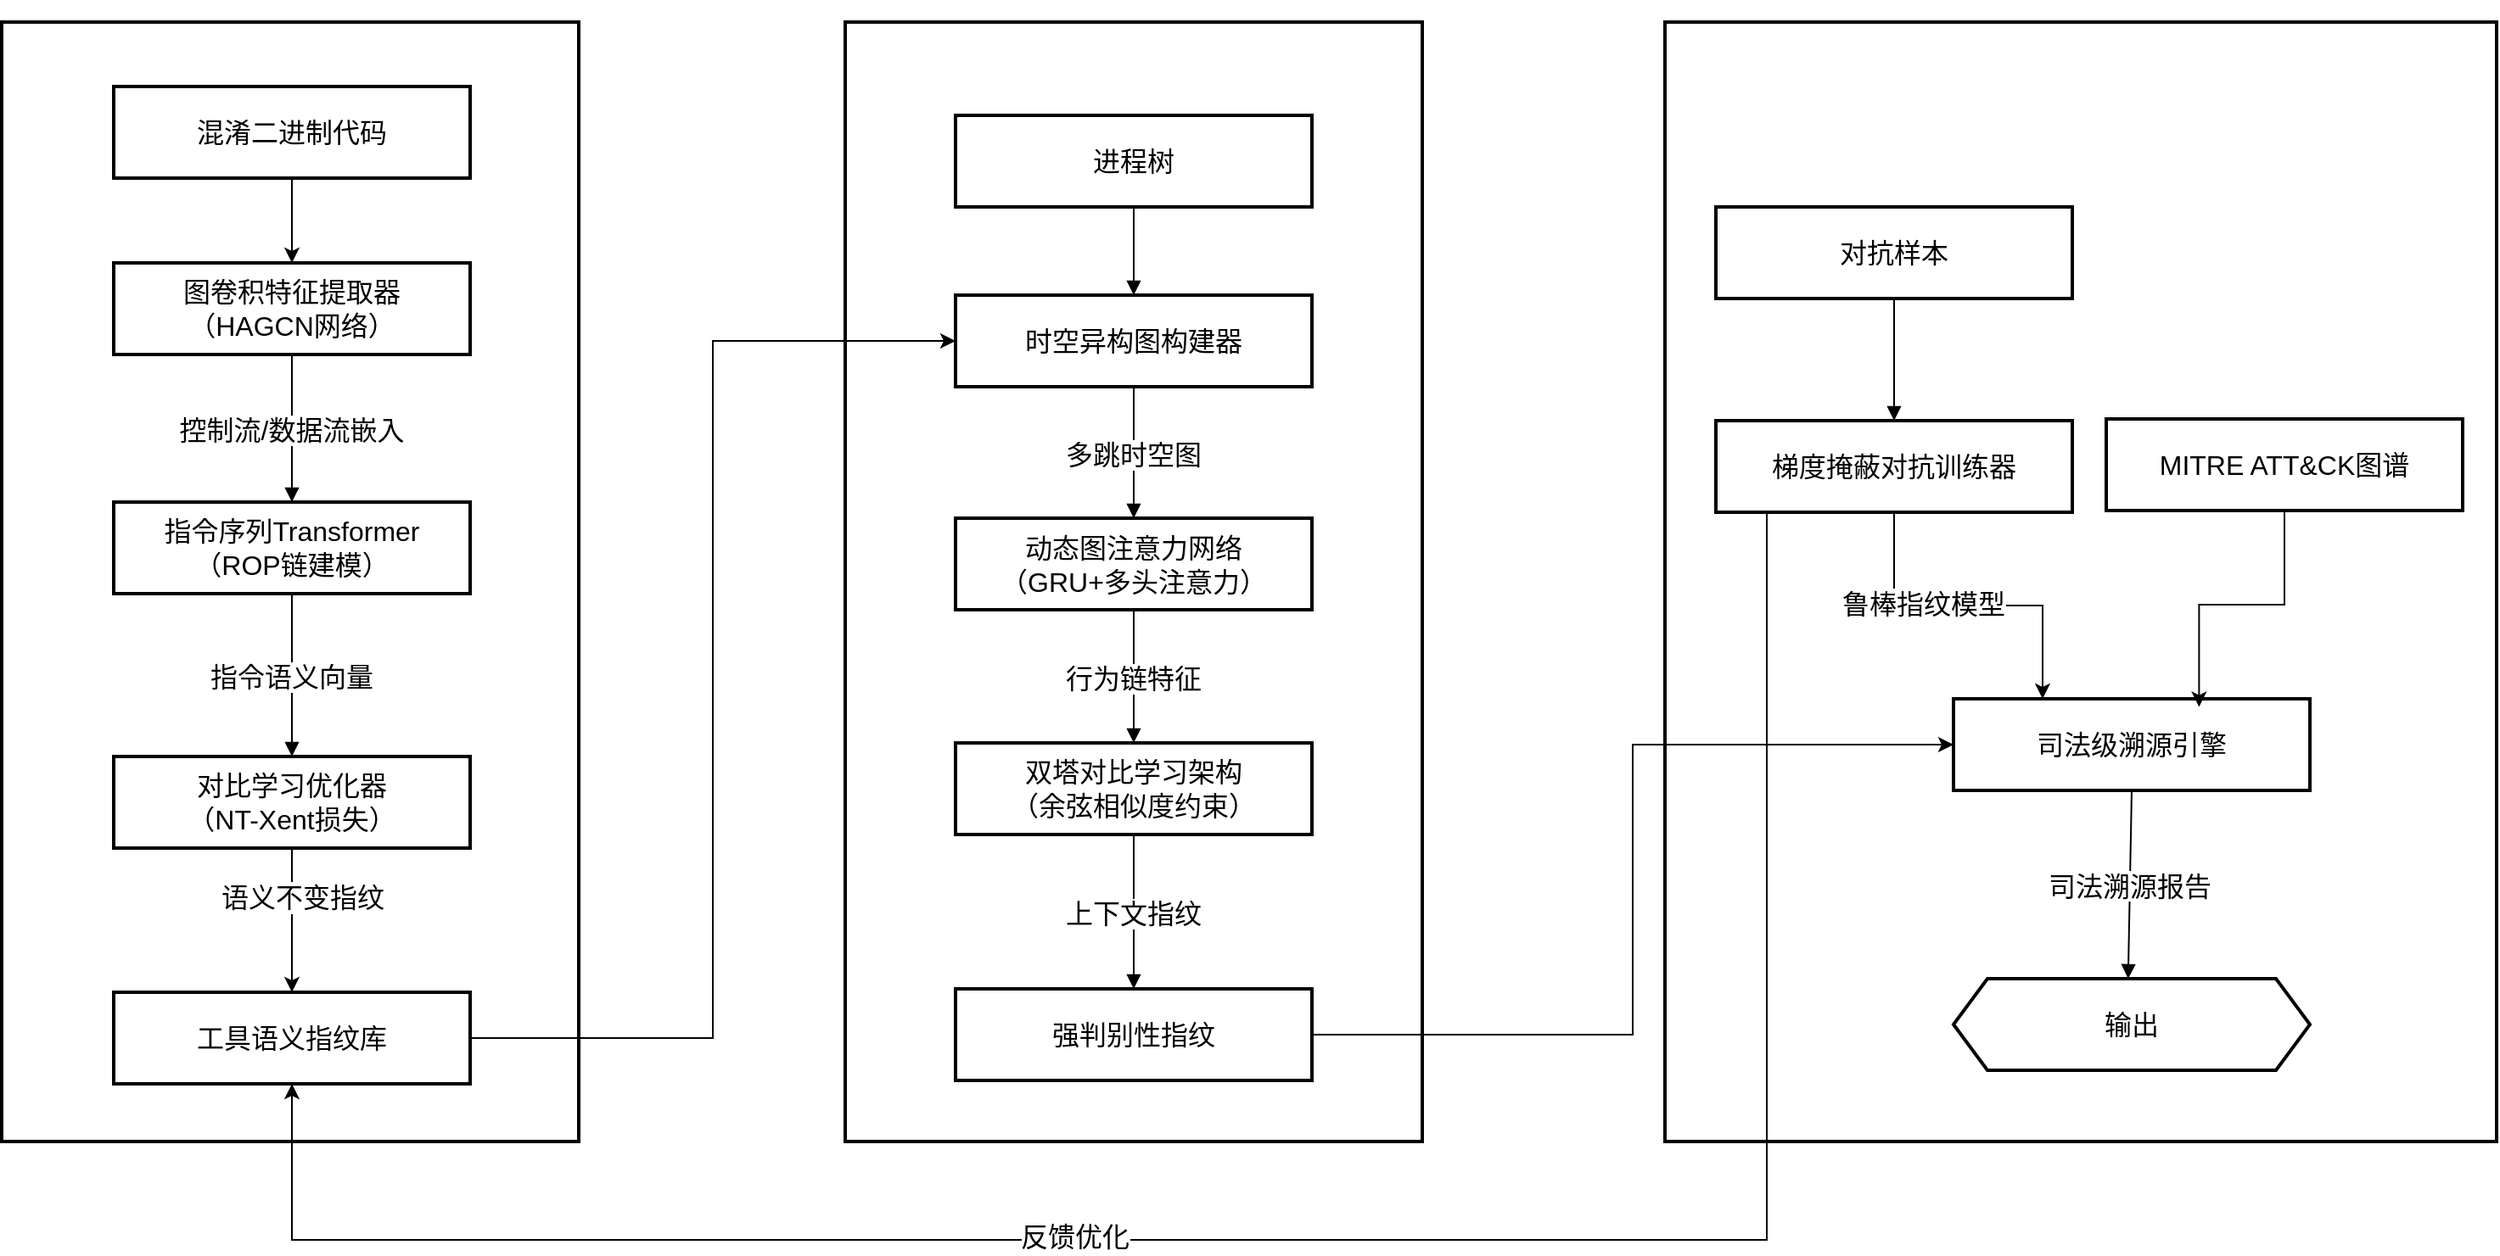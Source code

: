 <mxfile version="26.1.0">
  <diagram name="第 1 页" id="5RPhW2Jj_3Qy2inbSfef">
    <mxGraphModel dx="1404" dy="1690" grid="0" gridSize="10" guides="1" tooltips="1" connect="1" arrows="1" fold="1" page="0" pageScale="1" pageWidth="827" pageHeight="1169" background="none" math="0" shadow="0">
      <root>
        <mxCell id="0" />
        <mxCell id="1" parent="0" />
        <mxCell id="kTAInymMW0h2QGbCLt8H-1" value="" style="whiteSpace=wrap;strokeWidth=2;fontSize=16;" vertex="1" parent="1">
          <mxGeometry x="1590" y="-288" width="490" height="660" as="geometry" />
        </mxCell>
        <mxCell id="kTAInymMW0h2QGbCLt8H-2" value="" style="whiteSpace=wrap;strokeWidth=2;fontSize=16;" vertex="1" parent="1">
          <mxGeometry x="1107" y="-288" width="340" height="660" as="geometry" />
        </mxCell>
        <mxCell id="kTAInymMW0h2QGbCLt8H-3" value="" style="whiteSpace=wrap;strokeWidth=2;fontSize=16;" vertex="1" parent="1">
          <mxGeometry x="610" y="-288" width="340" height="660" as="geometry" />
        </mxCell>
        <mxCell id="kTAInymMW0h2QGbCLt8H-80" style="edgeStyle=orthogonalEdgeStyle;rounded=0;orthogonalLoop=1;jettySize=auto;html=1;fontSize=16;" edge="1" parent="1" source="kTAInymMW0h2QGbCLt8H-4" target="kTAInymMW0h2QGbCLt8H-5">
          <mxGeometry relative="1" as="geometry" />
        </mxCell>
        <mxCell id="kTAInymMW0h2QGbCLt8H-4" value="混淆二进制代码" style="whiteSpace=wrap;strokeWidth=2;fontSize=16;" vertex="1" parent="1">
          <mxGeometry x="676" y="-250" width="210" height="54" as="geometry" />
        </mxCell>
        <mxCell id="kTAInymMW0h2QGbCLt8H-5" value="图卷积特征提取器&#xa;（HAGCN网络）" style="whiteSpace=wrap;strokeWidth=2;fontSize=16;" vertex="1" parent="1">
          <mxGeometry x="676" y="-146" width="210" height="54" as="geometry" />
        </mxCell>
        <mxCell id="kTAInymMW0h2QGbCLt8H-6" value="指令序列Transformer&#xa;（ROP链建模）" style="whiteSpace=wrap;strokeWidth=2;fontSize=16;" vertex="1" parent="1">
          <mxGeometry x="676" y="-5" width="210" height="54" as="geometry" />
        </mxCell>
        <mxCell id="kTAInymMW0h2QGbCLt8H-65" value="" style="edgeStyle=orthogonalEdgeStyle;rounded=0;orthogonalLoop=1;jettySize=auto;html=1;fontSize=16;" edge="1" parent="1" source="kTAInymMW0h2QGbCLt8H-7" target="kTAInymMW0h2QGbCLt8H-8">
          <mxGeometry relative="1" as="geometry" />
        </mxCell>
        <mxCell id="kTAInymMW0h2QGbCLt8H-66" value="语义不变指纹" style="edgeLabel;html=1;align=center;verticalAlign=middle;resizable=0;points=[];fontSize=16;" vertex="1" connectable="0" parent="kTAInymMW0h2QGbCLt8H-65">
          <mxGeometry x="-0.307" y="6" relative="1" as="geometry">
            <mxPoint y="-1" as="offset" />
          </mxGeometry>
        </mxCell>
        <mxCell id="kTAInymMW0h2QGbCLt8H-7" value="对比学习优化器&#xa;（NT-Xent损失）" style="whiteSpace=wrap;strokeWidth=2;fontSize=16;" vertex="1" parent="1">
          <mxGeometry x="676" y="145" width="210" height="54" as="geometry" />
        </mxCell>
        <mxCell id="kTAInymMW0h2QGbCLt8H-71" style="edgeStyle=orthogonalEdgeStyle;rounded=0;orthogonalLoop=1;jettySize=auto;html=1;entryX=0;entryY=0.5;entryDx=0;entryDy=0;fontSize=16;" edge="1" parent="1" source="kTAInymMW0h2QGbCLt8H-8" target="kTAInymMW0h2QGbCLt8H-10">
          <mxGeometry relative="1" as="geometry" />
        </mxCell>
        <mxCell id="kTAInymMW0h2QGbCLt8H-8" value="工具语义指纹库" style="whiteSpace=wrap;strokeWidth=2;fontSize=16;" vertex="1" parent="1">
          <mxGeometry x="676" y="284" width="210" height="54" as="geometry" />
        </mxCell>
        <mxCell id="kTAInymMW0h2QGbCLt8H-9" value="进程树" style="whiteSpace=wrap;strokeWidth=2;fontSize=16;" vertex="1" parent="1">
          <mxGeometry x="1172" y="-233" width="210" height="54" as="geometry" />
        </mxCell>
        <mxCell id="kTAInymMW0h2QGbCLt8H-10" value="时空异构图构建器" style="whiteSpace=wrap;strokeWidth=2;fontSize=16;" vertex="1" parent="1">
          <mxGeometry x="1172" y="-127" width="210" height="54" as="geometry" />
        </mxCell>
        <mxCell id="kTAInymMW0h2QGbCLt8H-11" value="动态图注意力网络&#xa;（GRU+多头注意力）" style="whiteSpace=wrap;strokeWidth=2;fontSize=16;" vertex="1" parent="1">
          <mxGeometry x="1172" y="4.5" width="210" height="54" as="geometry" />
        </mxCell>
        <mxCell id="kTAInymMW0h2QGbCLt8H-12" value="双塔对比学习架构&#xa;（余弦相似度约束）" style="whiteSpace=wrap;strokeWidth=2;fontSize=16;" vertex="1" parent="1">
          <mxGeometry x="1172" y="137" width="210" height="54" as="geometry" />
        </mxCell>
        <mxCell id="kTAInymMW0h2QGbCLt8H-81" style="edgeStyle=orthogonalEdgeStyle;rounded=0;orthogonalLoop=1;jettySize=auto;html=1;entryX=0;entryY=0.5;entryDx=0;entryDy=0;fontSize=16;" edge="1" parent="1" source="kTAInymMW0h2QGbCLt8H-13" target="kTAInymMW0h2QGbCLt8H-16">
          <mxGeometry relative="1" as="geometry" />
        </mxCell>
        <mxCell id="kTAInymMW0h2QGbCLt8H-13" value="强判别性指纹" style="whiteSpace=wrap;strokeWidth=2;fontSize=16;" vertex="1" parent="1">
          <mxGeometry x="1172" y="282" width="210" height="54" as="geometry" />
        </mxCell>
        <mxCell id="kTAInymMW0h2QGbCLt8H-14" value="对抗样本" style="whiteSpace=wrap;strokeWidth=2;fontSize=16;" vertex="1" parent="1">
          <mxGeometry x="1620" y="-179" width="210" height="54" as="geometry" />
        </mxCell>
        <mxCell id="kTAInymMW0h2QGbCLt8H-62" style="edgeStyle=orthogonalEdgeStyle;rounded=0;orthogonalLoop=1;jettySize=auto;html=1;exitX=0.5;exitY=1;exitDx=0;exitDy=0;fontSize=16;entryX=0.25;entryY=0;entryDx=0;entryDy=0;" edge="1" parent="1" source="kTAInymMW0h2QGbCLt8H-15" target="kTAInymMW0h2QGbCLt8H-16">
          <mxGeometry relative="1" as="geometry" />
        </mxCell>
        <mxCell id="kTAInymMW0h2QGbCLt8H-63" value="鲁棒指纹模型" style="edgeLabel;html=1;align=center;verticalAlign=middle;resizable=0;points=[];fontSize=16;" vertex="1" connectable="0" parent="kTAInymMW0h2QGbCLt8H-62">
          <mxGeometry x="-0.27" y="1" relative="1" as="geometry">
            <mxPoint as="offset" />
          </mxGeometry>
        </mxCell>
        <mxCell id="kTAInymMW0h2QGbCLt8H-82" style="edgeStyle=orthogonalEdgeStyle;rounded=0;orthogonalLoop=1;jettySize=auto;html=1;entryX=0.5;entryY=1;entryDx=0;entryDy=0;fontSize=16;" edge="1" parent="1" source="kTAInymMW0h2QGbCLt8H-15" target="kTAInymMW0h2QGbCLt8H-8">
          <mxGeometry relative="1" as="geometry">
            <Array as="points">
              <mxPoint x="1650" y="430" />
              <mxPoint x="781" y="430" />
            </Array>
          </mxGeometry>
        </mxCell>
        <mxCell id="kTAInymMW0h2QGbCLt8H-84" value="反馈优化" style="edgeLabel;html=1;align=center;verticalAlign=middle;resizable=0;points=[];fontSize=16;" vertex="1" connectable="0" parent="kTAInymMW0h2QGbCLt8H-82">
          <mxGeometry x="0.205" y="-2" relative="1" as="geometry">
            <mxPoint as="offset" />
          </mxGeometry>
        </mxCell>
        <mxCell id="kTAInymMW0h2QGbCLt8H-15" value="梯度掩蔽对抗训练器" style="whiteSpace=wrap;strokeWidth=2;fontSize=16;" vertex="1" parent="1">
          <mxGeometry x="1620" y="-53" width="210" height="54" as="geometry" />
        </mxCell>
        <mxCell id="kTAInymMW0h2QGbCLt8H-16" value="司法级溯源引擎" style="whiteSpace=wrap;strokeWidth=2;fontSize=16;" vertex="1" parent="1">
          <mxGeometry x="1760" y="111" width="210" height="54" as="geometry" />
        </mxCell>
        <mxCell id="kTAInymMW0h2QGbCLt8H-17" value="输出" style="shape=hexagon;perimeter=hexagonPerimeter2;fixedSize=1;strokeWidth=2;whiteSpace=wrap;fontSize=16;" vertex="1" parent="1">
          <mxGeometry x="1760" y="276" width="210" height="54" as="geometry" />
        </mxCell>
        <mxCell id="kTAInymMW0h2QGbCLt8H-18" value="MITRE ATT&amp;CK图谱" style="whiteSpace=wrap;strokeWidth=2;fontSize=16;" vertex="1" parent="1">
          <mxGeometry x="1850" y="-54" width="210" height="54" as="geometry" />
        </mxCell>
        <mxCell id="kTAInymMW0h2QGbCLt8H-19" value="" style="whiteSpace=wrap;strokeWidth=2;fontSize=16;" vertex="1" parent="1">
          <mxGeometry x="1001" y="128" as="geometry" />
        </mxCell>
        <mxCell id="kTAInymMW0h2QGbCLt8H-20" value="" style="whiteSpace=wrap;strokeWidth=2;fontSize=16;" vertex="1" parent="1">
          <mxGeometry x="1032" y="254" as="geometry" />
        </mxCell>
        <mxCell id="kTAInymMW0h2QGbCLt8H-21" value="" style="whiteSpace=wrap;strokeWidth=2;fontSize=16;" vertex="1" parent="1">
          <mxGeometry x="861" y="159" as="geometry" />
        </mxCell>
        <mxCell id="kTAInymMW0h2QGbCLt8H-22" value="" style="whiteSpace=wrap;strokeWidth=2;fontSize=16;" vertex="1" parent="1">
          <mxGeometry x="892" y="311" as="geometry" />
        </mxCell>
        <mxCell id="kTAInymMW0h2QGbCLt8H-23" value="" style="whiteSpace=wrap;strokeWidth=2;fontSize=16;" vertex="1" parent="1">
          <mxGeometry x="726" y="311" as="geometry" />
        </mxCell>
        <mxCell id="kTAInymMW0h2QGbCLt8H-24" value="" style="whiteSpace=wrap;strokeWidth=2;fontSize=16;" vertex="1" parent="1">
          <mxGeometry x="1289" y="-300" as="geometry" />
        </mxCell>
        <mxCell id="kTAInymMW0h2QGbCLt8H-25" value="" style="whiteSpace=wrap;strokeWidth=2;fontSize=16;" vertex="1" parent="1">
          <mxGeometry x="1400" y="178" as="geometry" />
        </mxCell>
        <mxCell id="kTAInymMW0h2QGbCLt8H-26" value="" style="whiteSpace=wrap;strokeWidth=2;fontSize=16;" vertex="1" parent="1">
          <mxGeometry x="1441" y="305" as="geometry" />
        </mxCell>
        <mxCell id="kTAInymMW0h2QGbCLt8H-27" value="" style="whiteSpace=wrap;strokeWidth=2;fontSize=16;" vertex="1" parent="1">
          <mxGeometry x="1241" y="305" as="geometry" />
        </mxCell>
        <mxCell id="kTAInymMW0h2QGbCLt8H-28" value="" style="whiteSpace=wrap;strokeWidth=2;fontSize=16;" vertex="1" parent="1">
          <mxGeometry x="1280" y="431" as="geometry" />
        </mxCell>
        <mxCell id="kTAInymMW0h2QGbCLt8H-30" value="控制流/数据流嵌入" style="startArrow=none;endArrow=block;exitX=0.5;exitY=1;entryX=0.5;entryY=0;rounded=0;exitDx=0;exitDy=0;fontSize=16;entryDx=0;entryDy=0;" edge="1" parent="1" source="kTAInymMW0h2QGbCLt8H-5" target="kTAInymMW0h2QGbCLt8H-6">
          <mxGeometry relative="1" as="geometry" />
        </mxCell>
        <mxCell id="kTAInymMW0h2QGbCLt8H-31" value="指令语义向量" style="curved=1;startArrow=none;endArrow=block;exitX=0.5;exitY=1;entryX=0.5;entryY=0.01;rounded=0;exitDx=0;exitDy=0;fontSize=16;" edge="1" parent="1" source="kTAInymMW0h2QGbCLt8H-6" target="kTAInymMW0h2QGbCLt8H-7">
          <mxGeometry relative="1" as="geometry">
            <Array as="points" />
          </mxGeometry>
        </mxCell>
        <mxCell id="kTAInymMW0h2QGbCLt8H-42" value="" style="curved=1;startArrow=none;endArrow=block;exitX=0.5;exitY=1;entryX=0.5;entryY=-0.01;rounded=0;fontSize=16;" edge="1" parent="1" source="kTAInymMW0h2QGbCLt8H-9" target="kTAInymMW0h2QGbCLt8H-10">
          <mxGeometry relative="1" as="geometry">
            <Array as="points" />
          </mxGeometry>
        </mxCell>
        <mxCell id="kTAInymMW0h2QGbCLt8H-43" value="多跳时空图" style="curved=1;startArrow=none;endArrow=block;exitX=0.5;exitY=0.99;entryX=0.5;entryY=0.01;rounded=0;fontSize=16;" edge="1" parent="1" source="kTAInymMW0h2QGbCLt8H-10" target="kTAInymMW0h2QGbCLt8H-11">
          <mxGeometry relative="1" as="geometry">
            <Array as="points" />
          </mxGeometry>
        </mxCell>
        <mxCell id="kTAInymMW0h2QGbCLt8H-44" value="行为链特征" style="startArrow=none;endArrow=block;exitX=0.5;exitY=1;entryX=0.5;entryY=0;rounded=0;fontSize=16;exitDx=0;exitDy=0;" edge="1" parent="1" source="kTAInymMW0h2QGbCLt8H-11" target="kTAInymMW0h2QGbCLt8H-12">
          <mxGeometry relative="1" as="geometry" />
        </mxCell>
        <mxCell id="kTAInymMW0h2QGbCLt8H-45" value="上下文指纹" style="startArrow=none;endArrow=block;exitX=0.5;exitY=1;entryX=0.5;entryY=-0.01;rounded=0;fontSize=16;exitDx=0;exitDy=0;" edge="1" parent="1" source="kTAInymMW0h2QGbCLt8H-12" target="kTAInymMW0h2QGbCLt8H-13">
          <mxGeometry relative="1" as="geometry" />
        </mxCell>
        <mxCell id="kTAInymMW0h2QGbCLt8H-52" value="" style="curved=1;startArrow=none;endArrow=block;exitX=0.5;exitY=0.99;entryX=0.5;entryY=0.01;rounded=0;fontSize=16;" edge="1" parent="1" source="kTAInymMW0h2QGbCLt8H-14" target="kTAInymMW0h2QGbCLt8H-15">
          <mxGeometry relative="1" as="geometry">
            <Array as="points" />
          </mxGeometry>
        </mxCell>
        <mxCell id="kTAInymMW0h2QGbCLt8H-54" value="司法溯源报告" style="curved=1;startArrow=none;endArrow=block;exitX=0.5;exitY=1.01;entryX=0.49;entryY=0;rounded=0;fontSize=16;" edge="1" parent="1" source="kTAInymMW0h2QGbCLt8H-16" target="kTAInymMW0h2QGbCLt8H-17">
          <mxGeometry relative="1" as="geometry">
            <Array as="points" />
          </mxGeometry>
        </mxCell>
        <mxCell id="kTAInymMW0h2QGbCLt8H-75" style="edgeStyle=orthogonalEdgeStyle;rounded=0;orthogonalLoop=1;jettySize=auto;html=1;entryX=0.689;entryY=0.088;entryDx=0;entryDy=0;entryPerimeter=0;fontSize=16;" edge="1" parent="1" source="kTAInymMW0h2QGbCLt8H-18" target="kTAInymMW0h2QGbCLt8H-16">
          <mxGeometry relative="1" as="geometry" />
        </mxCell>
      </root>
    </mxGraphModel>
  </diagram>
</mxfile>
